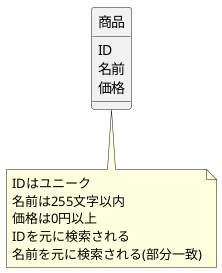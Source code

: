 @startuml domainmodel

hide circle

class 商品
商品 : ID
商品 : 名前
商品 : 価格
note bottom: IDはユニーク\n名前は255文字以内\n価格は0円以上\nIDを元に検索される\n名前を元に検索される(部分一致)

@enduml